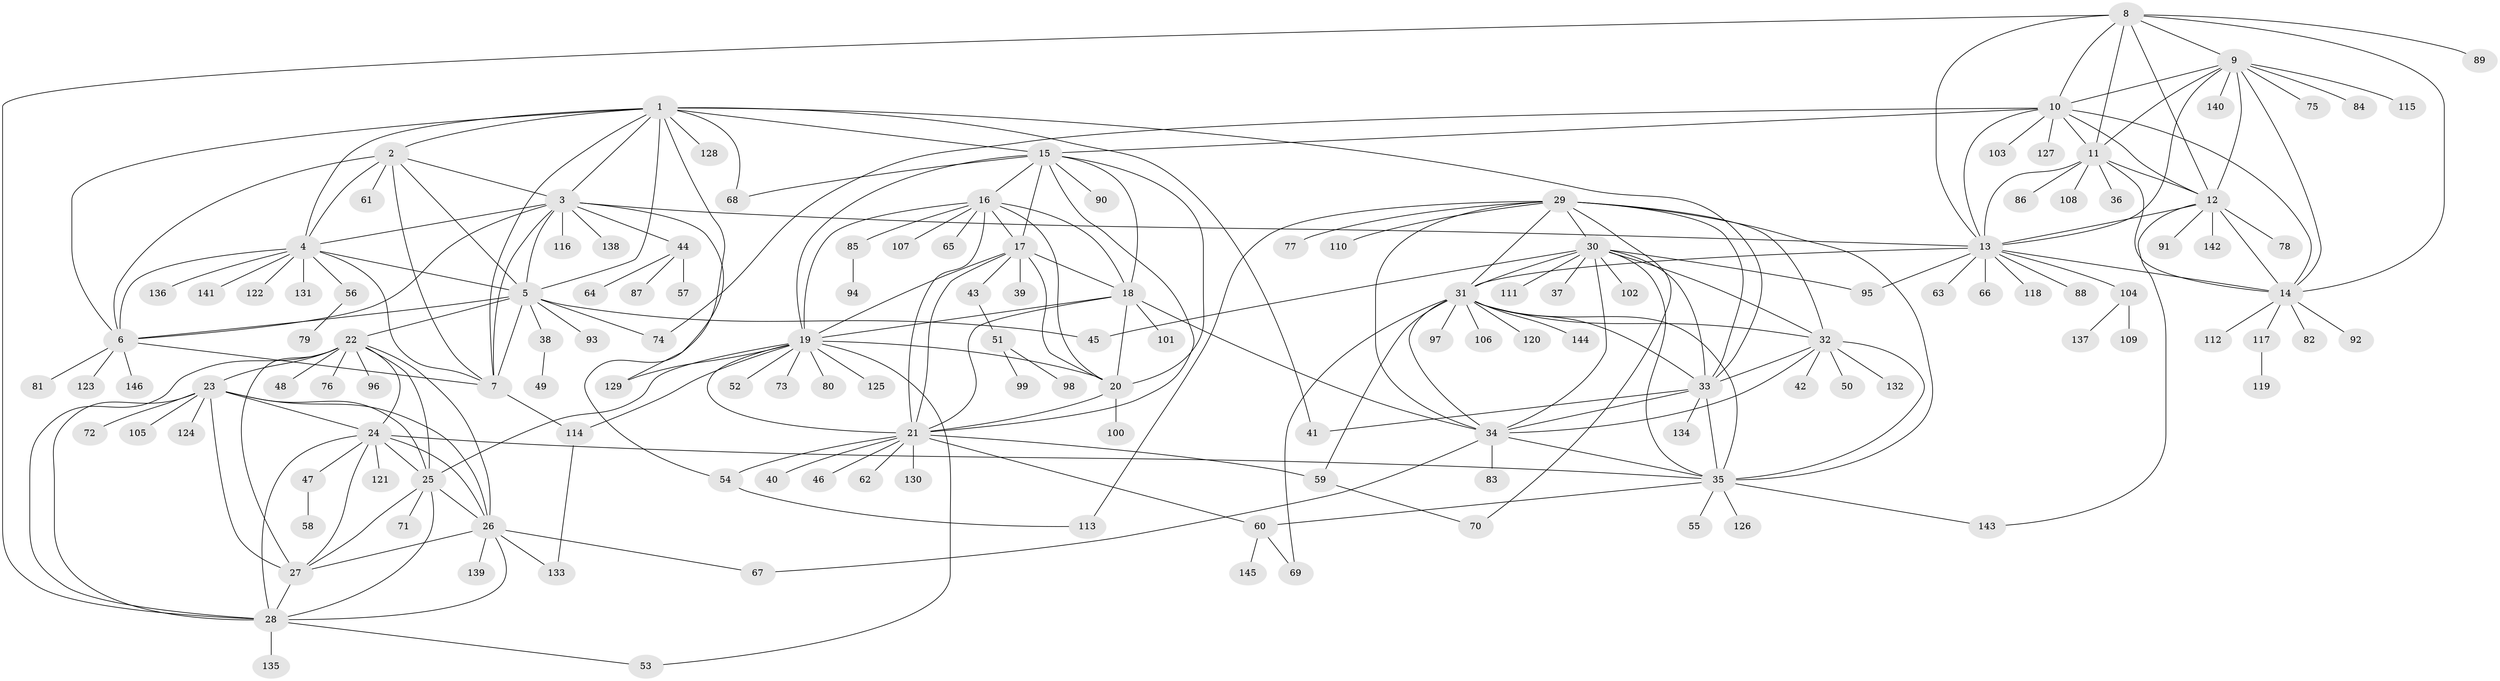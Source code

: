 // Generated by graph-tools (version 1.1) at 2025/37/03/09/25 02:37:43]
// undirected, 146 vertices, 243 edges
graph export_dot {
graph [start="1"]
  node [color=gray90,style=filled];
  1;
  2;
  3;
  4;
  5;
  6;
  7;
  8;
  9;
  10;
  11;
  12;
  13;
  14;
  15;
  16;
  17;
  18;
  19;
  20;
  21;
  22;
  23;
  24;
  25;
  26;
  27;
  28;
  29;
  30;
  31;
  32;
  33;
  34;
  35;
  36;
  37;
  38;
  39;
  40;
  41;
  42;
  43;
  44;
  45;
  46;
  47;
  48;
  49;
  50;
  51;
  52;
  53;
  54;
  55;
  56;
  57;
  58;
  59;
  60;
  61;
  62;
  63;
  64;
  65;
  66;
  67;
  68;
  69;
  70;
  71;
  72;
  73;
  74;
  75;
  76;
  77;
  78;
  79;
  80;
  81;
  82;
  83;
  84;
  85;
  86;
  87;
  88;
  89;
  90;
  91;
  92;
  93;
  94;
  95;
  96;
  97;
  98;
  99;
  100;
  101;
  102;
  103;
  104;
  105;
  106;
  107;
  108;
  109;
  110;
  111;
  112;
  113;
  114;
  115;
  116;
  117;
  118;
  119;
  120;
  121;
  122;
  123;
  124;
  125;
  126;
  127;
  128;
  129;
  130;
  131;
  132;
  133;
  134;
  135;
  136;
  137;
  138;
  139;
  140;
  141;
  142;
  143;
  144;
  145;
  146;
  1 -- 2;
  1 -- 3;
  1 -- 4;
  1 -- 5;
  1 -- 6;
  1 -- 7;
  1 -- 15;
  1 -- 33;
  1 -- 41;
  1 -- 54;
  1 -- 68;
  1 -- 128;
  2 -- 3;
  2 -- 4;
  2 -- 5;
  2 -- 6;
  2 -- 7;
  2 -- 61;
  3 -- 4;
  3 -- 5;
  3 -- 6;
  3 -- 7;
  3 -- 13;
  3 -- 44;
  3 -- 116;
  3 -- 129;
  3 -- 138;
  4 -- 5;
  4 -- 6;
  4 -- 7;
  4 -- 56;
  4 -- 122;
  4 -- 131;
  4 -- 136;
  4 -- 141;
  5 -- 6;
  5 -- 7;
  5 -- 22;
  5 -- 38;
  5 -- 45;
  5 -- 74;
  5 -- 93;
  6 -- 7;
  6 -- 81;
  6 -- 123;
  6 -- 146;
  7 -- 114;
  8 -- 9;
  8 -- 10;
  8 -- 11;
  8 -- 12;
  8 -- 13;
  8 -- 14;
  8 -- 28;
  8 -- 89;
  9 -- 10;
  9 -- 11;
  9 -- 12;
  9 -- 13;
  9 -- 14;
  9 -- 75;
  9 -- 84;
  9 -- 115;
  9 -- 140;
  10 -- 11;
  10 -- 12;
  10 -- 13;
  10 -- 14;
  10 -- 15;
  10 -- 74;
  10 -- 103;
  10 -- 127;
  11 -- 12;
  11 -- 13;
  11 -- 14;
  11 -- 36;
  11 -- 86;
  11 -- 108;
  12 -- 13;
  12 -- 14;
  12 -- 78;
  12 -- 91;
  12 -- 142;
  12 -- 143;
  13 -- 14;
  13 -- 31;
  13 -- 63;
  13 -- 66;
  13 -- 88;
  13 -- 95;
  13 -- 104;
  13 -- 118;
  14 -- 82;
  14 -- 92;
  14 -- 112;
  14 -- 117;
  15 -- 16;
  15 -- 17;
  15 -- 18;
  15 -- 19;
  15 -- 20;
  15 -- 21;
  15 -- 68;
  15 -- 90;
  16 -- 17;
  16 -- 18;
  16 -- 19;
  16 -- 20;
  16 -- 21;
  16 -- 65;
  16 -- 85;
  16 -- 107;
  17 -- 18;
  17 -- 19;
  17 -- 20;
  17 -- 21;
  17 -- 39;
  17 -- 43;
  18 -- 19;
  18 -- 20;
  18 -- 21;
  18 -- 34;
  18 -- 101;
  19 -- 20;
  19 -- 21;
  19 -- 25;
  19 -- 52;
  19 -- 53;
  19 -- 73;
  19 -- 80;
  19 -- 114;
  19 -- 125;
  19 -- 129;
  20 -- 21;
  20 -- 100;
  21 -- 40;
  21 -- 46;
  21 -- 54;
  21 -- 59;
  21 -- 60;
  21 -- 62;
  21 -- 130;
  22 -- 23;
  22 -- 24;
  22 -- 25;
  22 -- 26;
  22 -- 27;
  22 -- 28;
  22 -- 48;
  22 -- 76;
  22 -- 96;
  23 -- 24;
  23 -- 25;
  23 -- 26;
  23 -- 27;
  23 -- 28;
  23 -- 72;
  23 -- 105;
  23 -- 124;
  24 -- 25;
  24 -- 26;
  24 -- 27;
  24 -- 28;
  24 -- 35;
  24 -- 47;
  24 -- 121;
  25 -- 26;
  25 -- 27;
  25 -- 28;
  25 -- 71;
  26 -- 27;
  26 -- 28;
  26 -- 67;
  26 -- 133;
  26 -- 139;
  27 -- 28;
  28 -- 53;
  28 -- 135;
  29 -- 30;
  29 -- 31;
  29 -- 32;
  29 -- 33;
  29 -- 34;
  29 -- 35;
  29 -- 70;
  29 -- 77;
  29 -- 110;
  29 -- 113;
  30 -- 31;
  30 -- 32;
  30 -- 33;
  30 -- 34;
  30 -- 35;
  30 -- 37;
  30 -- 45;
  30 -- 95;
  30 -- 102;
  30 -- 111;
  31 -- 32;
  31 -- 33;
  31 -- 34;
  31 -- 35;
  31 -- 59;
  31 -- 69;
  31 -- 97;
  31 -- 106;
  31 -- 120;
  31 -- 144;
  32 -- 33;
  32 -- 34;
  32 -- 35;
  32 -- 42;
  32 -- 50;
  32 -- 132;
  33 -- 34;
  33 -- 35;
  33 -- 41;
  33 -- 134;
  34 -- 35;
  34 -- 67;
  34 -- 83;
  35 -- 55;
  35 -- 60;
  35 -- 126;
  35 -- 143;
  38 -- 49;
  43 -- 51;
  44 -- 57;
  44 -- 64;
  44 -- 87;
  47 -- 58;
  51 -- 98;
  51 -- 99;
  54 -- 113;
  56 -- 79;
  59 -- 70;
  60 -- 69;
  60 -- 145;
  85 -- 94;
  104 -- 109;
  104 -- 137;
  114 -- 133;
  117 -- 119;
}
